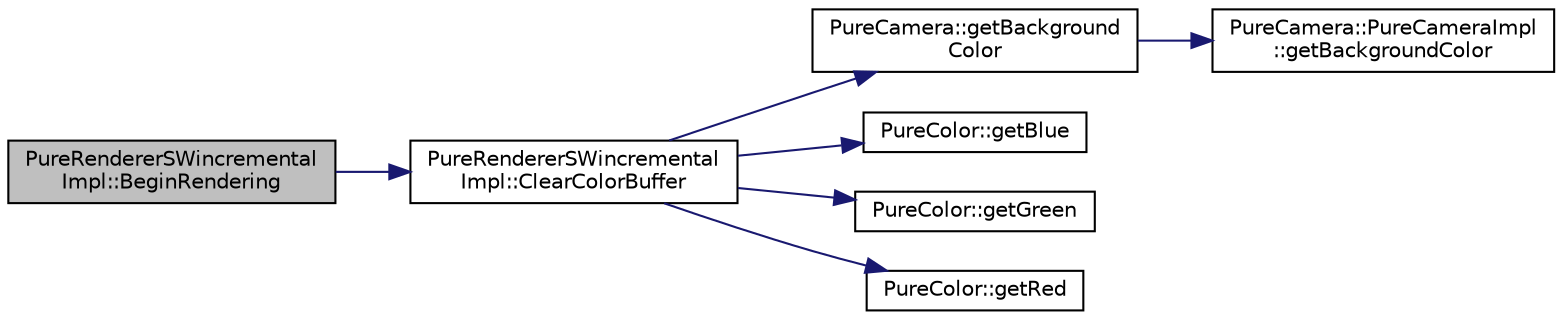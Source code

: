 digraph "PureRendererSWincrementalImpl::BeginRendering"
{
 // LATEX_PDF_SIZE
  edge [fontname="Helvetica",fontsize="10",labelfontname="Helvetica",labelfontsize="10"];
  node [fontname="Helvetica",fontsize="10",shape=record];
  rankdir="LR";
  Node1 [label="PureRendererSWincremental\lImpl::BeginRendering",height=0.2,width=0.4,color="black", fillcolor="grey75", style="filled", fontcolor="black",tooltip="Sets viewport size and clears buffers."];
  Node1 -> Node2 [color="midnightblue",fontsize="10",style="solid",fontname="Helvetica"];
  Node2 [label="PureRendererSWincremental\lImpl::ClearColorBuffer",height=0.2,width=0.4,color="black", fillcolor="white", style="filled",URL="$class_pure_renderer_s_wincremental_impl.html#ab78c7ad0eae1b10f04a090c39fac83b3",tooltip=" "];
  Node2 -> Node3 [color="midnightblue",fontsize="10",style="solid",fontname="Helvetica"];
  Node3 [label="PureCamera::getBackground\lColor",height=0.2,width=0.4,color="black", fillcolor="white", style="filled",URL="$class_pure_camera.html#a49d634d706b7d98bcf653cbbee2f40fa",tooltip="Gets camera background color."];
  Node3 -> Node4 [color="midnightblue",fontsize="10",style="solid",fontname="Helvetica"];
  Node4 [label="PureCamera::PureCameraImpl\l::getBackgroundColor",height=0.2,width=0.4,color="black", fillcolor="white", style="filled",URL="$class_pure_camera_1_1_pure_camera_impl.html#a0c98020f1d3221fa3f46e57c95db982e",tooltip=" "];
  Node2 -> Node5 [color="midnightblue",fontsize="10",style="solid",fontname="Helvetica"];
  Node5 [label="PureColor::getBlue",height=0.2,width=0.4,color="black", fillcolor="white", style="filled",URL="$class_pure_color.html#a9193a213fc8bd16091fb415f7138cc47",tooltip="Gets blue component."];
  Node2 -> Node6 [color="midnightblue",fontsize="10",style="solid",fontname="Helvetica"];
  Node6 [label="PureColor::getGreen",height=0.2,width=0.4,color="black", fillcolor="white", style="filled",URL="$class_pure_color.html#aa959cebaa77e7054982fb713835090d9",tooltip="Gets green component."];
  Node2 -> Node7 [color="midnightblue",fontsize="10",style="solid",fontname="Helvetica"];
  Node7 [label="PureColor::getRed",height=0.2,width=0.4,color="black", fillcolor="white", style="filled",URL="$class_pure_color.html#ad6bf028ebc738488e1edc45081823e20",tooltip="Gets red component."];
}
